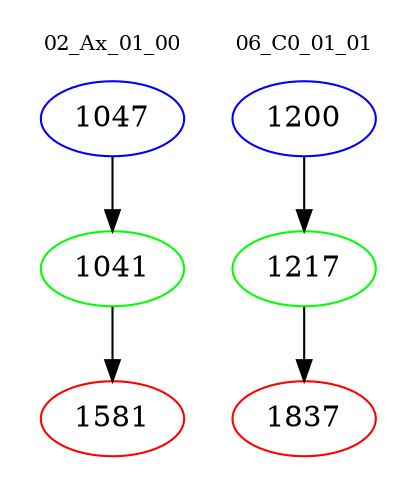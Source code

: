 digraph{
subgraph cluster_0 {
color = white
label = "02_Ax_01_00";
fontsize=10;
T0_1047 [label="1047", color="blue"]
T0_1047 -> T0_1041 [color="black"]
T0_1041 [label="1041", color="green"]
T0_1041 -> T0_1581 [color="black"]
T0_1581 [label="1581", color="red"]
}
subgraph cluster_1 {
color = white
label = "06_C0_01_01";
fontsize=10;
T1_1200 [label="1200", color="blue"]
T1_1200 -> T1_1217 [color="black"]
T1_1217 [label="1217", color="green"]
T1_1217 -> T1_1837 [color="black"]
T1_1837 [label="1837", color="red"]
}
}
